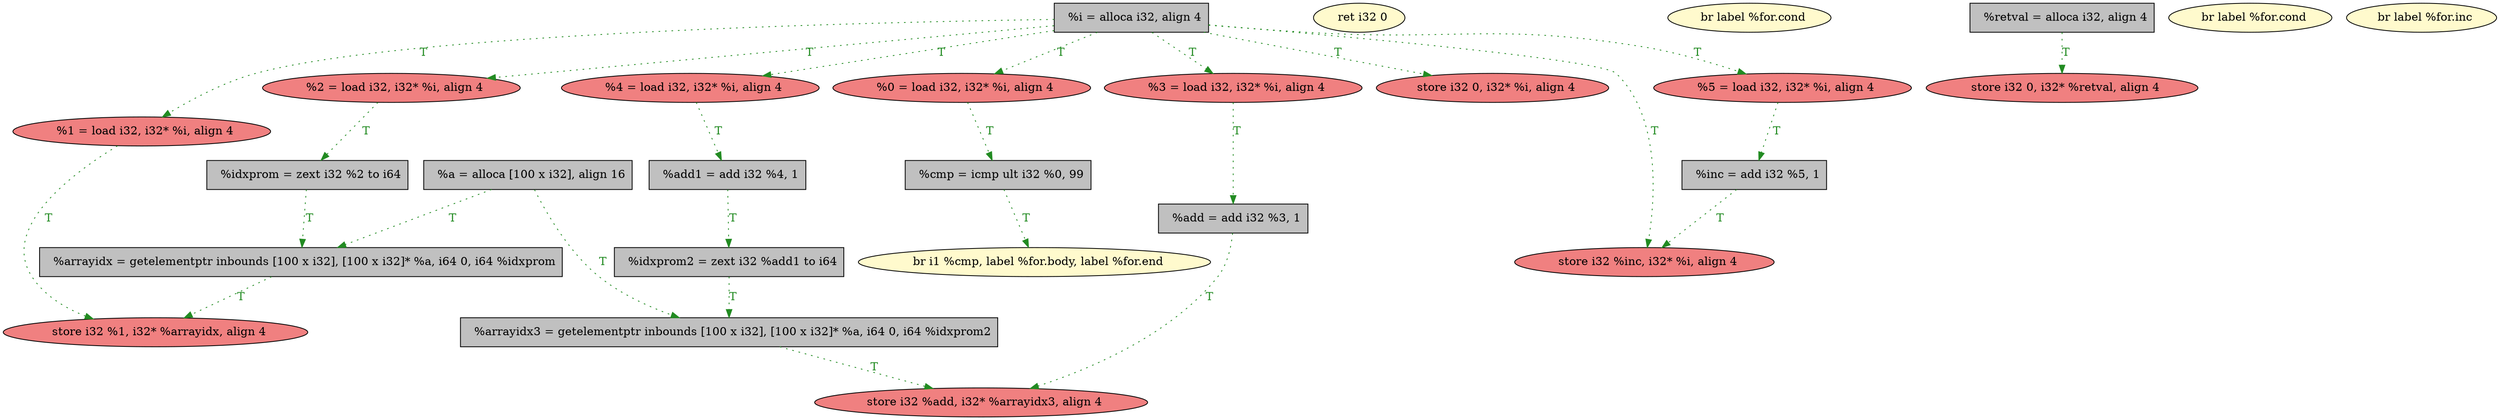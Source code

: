 
digraph G {


node25 [fillcolor=lightcoral,label="  %2 = load i32, i32* %i, align 4",shape=ellipse,style=filled ]
node22 [fillcolor=grey,label="  %add1 = add i32 %4, 1",shape=rectangle,style=filled ]
node21 [fillcolor=lemonchiffon,label="  br i1 %cmp, label %for.body, label %for.end",shape=ellipse,style=filled ]
node20 [fillcolor=grey,label="  %cmp = icmp ult i32 %0, 99",shape=rectangle,style=filled ]
node19 [fillcolor=lightcoral,label="  %0 = load i32, i32* %i, align 4",shape=ellipse,style=filled ]
node18 [fillcolor=grey,label="  %add = add i32 %3, 1",shape=rectangle,style=filled ]
node17 [fillcolor=grey,label="  %arrayidx = getelementptr inbounds [100 x i32], [100 x i32]* %a, i64 0, i64 %idxprom",shape=rectangle,style=filled ]
node16 [fillcolor=lightcoral,label="  %1 = load i32, i32* %i, align 4",shape=ellipse,style=filled ]
node4 [fillcolor=grey,label="  %idxprom2 = zext i32 %add1 to i64",shape=rectangle,style=filled ]
node8 [fillcolor=grey,label="  %i = alloca i32, align 4",shape=rectangle,style=filled ]
node26 [fillcolor=lightcoral,label="  %3 = load i32, i32* %i, align 4",shape=ellipse,style=filled ]
node15 [fillcolor=grey,label="  %a = alloca [100 x i32], align 16",shape=rectangle,style=filled ]
node0 [fillcolor=lemonchiffon,label="  ret i32 0",shape=ellipse,style=filled ]
node24 [fillcolor=lemonchiffon,label="  br label %for.cond",shape=ellipse,style=filled ]
node11 [fillcolor=lightcoral,label="  store i32 0, i32* %i, align 4",shape=ellipse,style=filled ]
node3 [fillcolor=lightcoral,label="  store i32 %add, i32* %arrayidx3, align 4",shape=ellipse,style=filled ]
node2 [fillcolor=lightcoral,label="  %5 = load i32, i32* %i, align 4",shape=ellipse,style=filled ]
node12 [fillcolor=lightcoral,label="  store i32 %1, i32* %arrayidx, align 4",shape=ellipse,style=filled ]
node13 [fillcolor=grey,label="  %retval = alloca i32, align 4",shape=rectangle,style=filled ]
node1 [fillcolor=grey,label="  %inc = add i32 %5, 1",shape=rectangle,style=filled ]
node6 [fillcolor=lightcoral,label="  %4 = load i32, i32* %i, align 4",shape=ellipse,style=filled ]
node14 [fillcolor=lemonchiffon,label="  br label %for.cond",shape=ellipse,style=filled ]
node7 [fillcolor=lightcoral,label="  store i32 %inc, i32* %i, align 4",shape=ellipse,style=filled ]
node23 [fillcolor=grey,label="  %idxprom = zext i32 %2 to i64",shape=rectangle,style=filled ]
node9 [fillcolor=lightcoral,label="  store i32 0, i32* %retval, align 4",shape=ellipse,style=filled ]
node5 [fillcolor=grey,label="  %arrayidx3 = getelementptr inbounds [100 x i32], [100 x i32]* %a, i64 0, i64 %idxprom2",shape=rectangle,style=filled ]
node10 [fillcolor=lemonchiffon,label="  br label %for.inc",shape=ellipse,style=filled ]

node19->node20 [style=dotted,color=forestgreen,label="T",fontcolor=forestgreen ]
node25->node23 [style=dotted,color=forestgreen,label="T",fontcolor=forestgreen ]
node8->node16 [style=dotted,color=forestgreen,label="T",fontcolor=forestgreen ]
node8->node19 [style=dotted,color=forestgreen,label="T",fontcolor=forestgreen ]
node8->node26 [style=dotted,color=forestgreen,label="T",fontcolor=forestgreen ]
node20->node21 [style=dotted,color=forestgreen,label="T",fontcolor=forestgreen ]
node17->node12 [style=dotted,color=forestgreen,label="T",fontcolor=forestgreen ]
node6->node22 [style=dotted,color=forestgreen,label="T",fontcolor=forestgreen ]
node8->node7 [style=dotted,color=forestgreen,label="T",fontcolor=forestgreen ]
node13->node9 [style=dotted,color=forestgreen,label="T",fontcolor=forestgreen ]
node18->node3 [style=dotted,color=forestgreen,label="T",fontcolor=forestgreen ]
node15->node17 [style=dotted,color=forestgreen,label="T",fontcolor=forestgreen ]
node5->node3 [style=dotted,color=forestgreen,label="T",fontcolor=forestgreen ]
node16->node12 [style=dotted,color=forestgreen,label="T",fontcolor=forestgreen ]
node8->node6 [style=dotted,color=forestgreen,label="T",fontcolor=forestgreen ]
node15->node5 [style=dotted,color=forestgreen,label="T",fontcolor=forestgreen ]
node26->node18 [style=dotted,color=forestgreen,label="T",fontcolor=forestgreen ]
node1->node7 [style=dotted,color=forestgreen,label="T",fontcolor=forestgreen ]
node4->node5 [style=dotted,color=forestgreen,label="T",fontcolor=forestgreen ]
node2->node1 [style=dotted,color=forestgreen,label="T",fontcolor=forestgreen ]
node8->node25 [style=dotted,color=forestgreen,label="T",fontcolor=forestgreen ]
node23->node17 [style=dotted,color=forestgreen,label="T",fontcolor=forestgreen ]
node8->node11 [style=dotted,color=forestgreen,label="T",fontcolor=forestgreen ]
node8->node2 [style=dotted,color=forestgreen,label="T",fontcolor=forestgreen ]
node22->node4 [style=dotted,color=forestgreen,label="T",fontcolor=forestgreen ]


}

